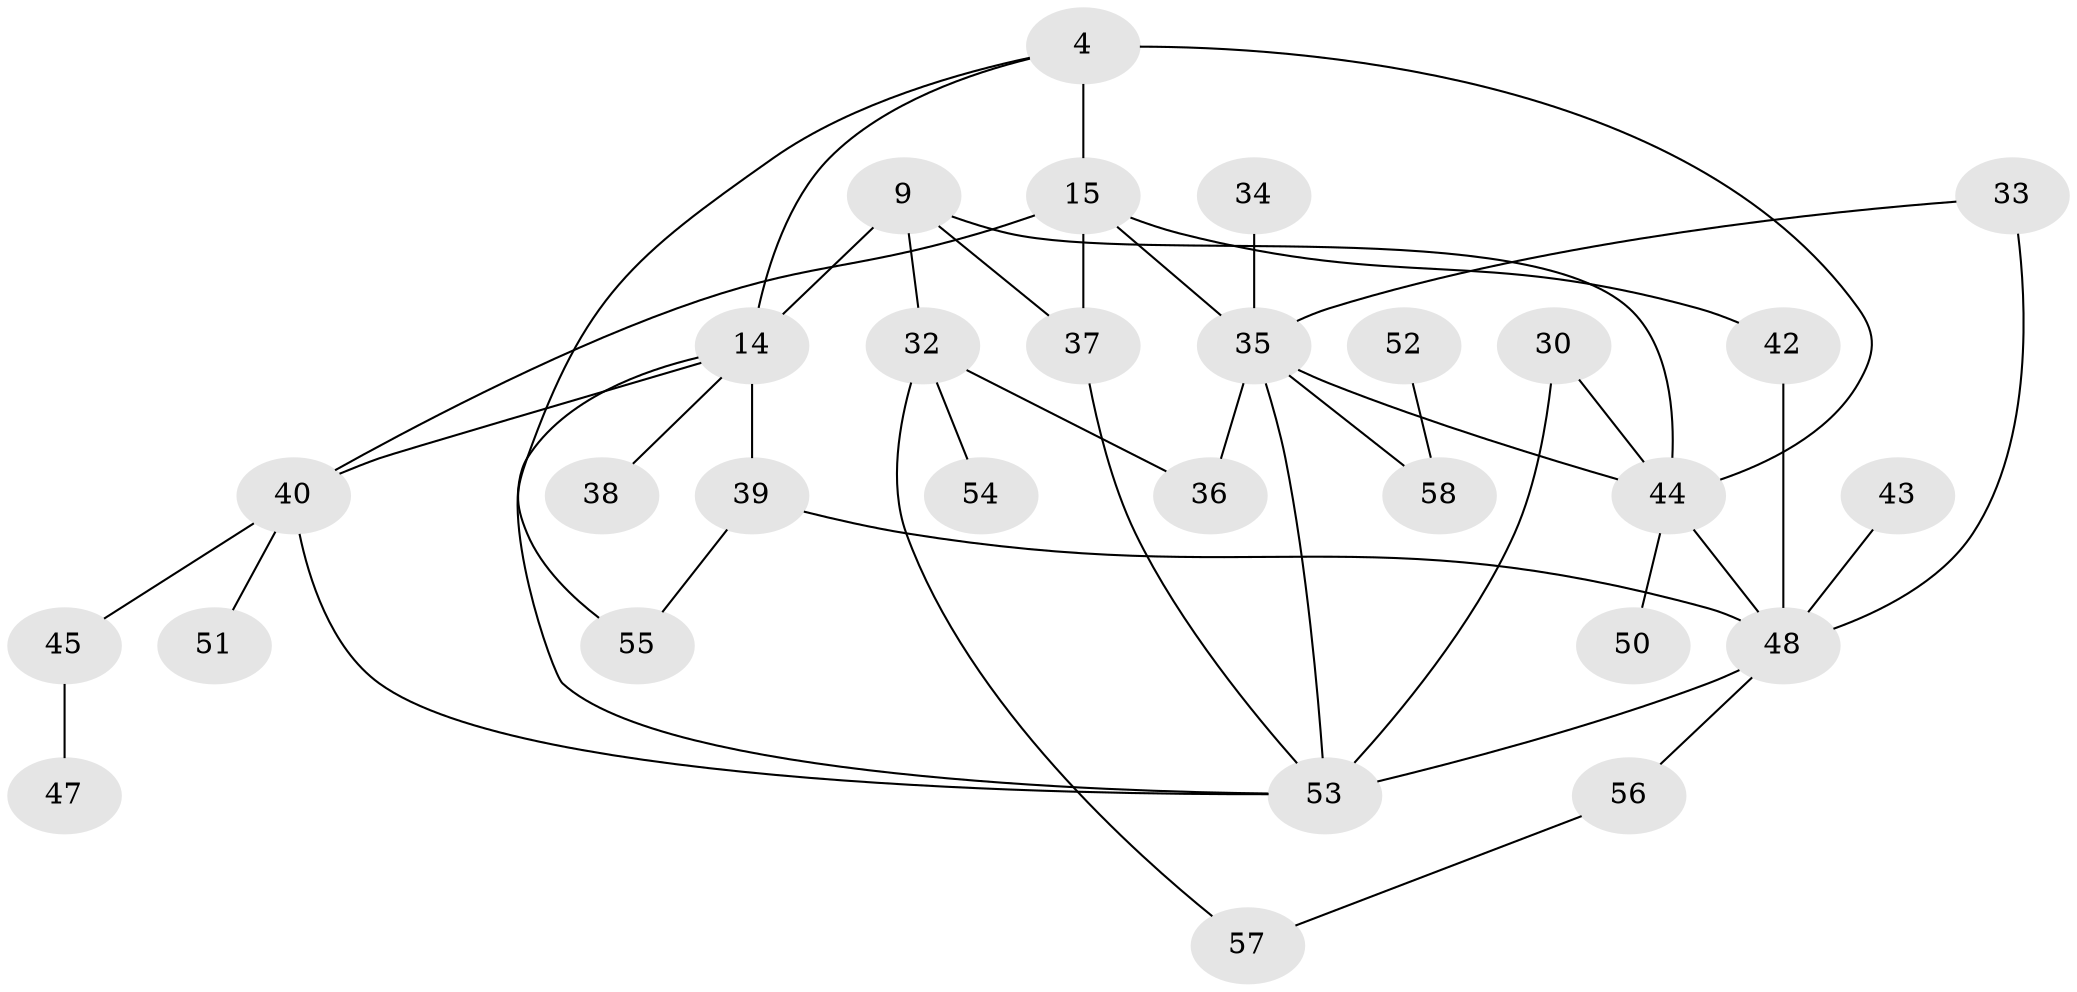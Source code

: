 // original degree distribution, {3: 0.1724137931034483, 6: 0.05172413793103448, 4: 0.1724137931034483, 2: 0.29310344827586204, 5: 0.08620689655172414, 7: 0.034482758620689655, 1: 0.1896551724137931}
// Generated by graph-tools (version 1.1) at 2025/41/03/09/25 04:41:32]
// undirected, 29 vertices, 43 edges
graph export_dot {
graph [start="1"]
  node [color=gray90,style=filled];
  4 [super="+2"];
  9;
  14 [super="+13+10"];
  15 [super="+12"];
  30;
  32;
  33 [super="+25"];
  34;
  35 [super="+31+22"];
  36;
  37 [super="+27"];
  38;
  39;
  40;
  42 [super="+18"];
  43;
  44 [super="+3+6"];
  45;
  47;
  48 [super="+20+19"];
  50;
  51;
  52;
  53 [super="+17+49+46"];
  54;
  55 [super="+28"];
  56 [super="+29"];
  57;
  58 [super="+23"];
  4 -- 15 [weight=2];
  4 -- 44 [weight=2];
  4 -- 14 [weight=2];
  4 -- 55;
  9 -- 14 [weight=3];
  9 -- 32;
  9 -- 44;
  9 -- 37;
  14 -- 39 [weight=2];
  14 -- 40;
  14 -- 38;
  14 -- 53 [weight=2];
  15 -- 37;
  15 -- 40;
  15 -- 42;
  15 -- 35;
  30 -- 44;
  30 -- 53;
  32 -- 54;
  32 -- 57;
  32 -- 36;
  33 -- 35;
  33 -- 48;
  34 -- 35;
  35 -- 53 [weight=2];
  35 -- 58 [weight=3];
  35 -- 44 [weight=2];
  35 -- 36;
  37 -- 53;
  39 -- 48;
  39 -- 55;
  40 -- 45;
  40 -- 51;
  40 -- 53;
  42 -- 48;
  43 -- 48;
  44 -- 50;
  44 -- 48 [weight=2];
  45 -- 47;
  48 -- 53 [weight=2];
  48 -- 56;
  52 -- 58;
  56 -- 57;
}
